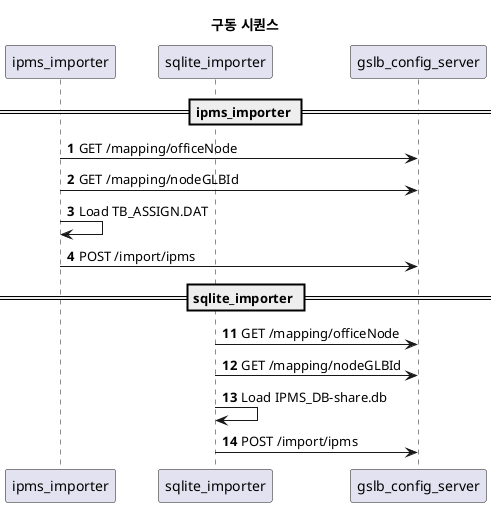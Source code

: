 @startuml
title 구동 시퀀스

participant ipms_importer
participant sqlite_importer
participant gslb_config_server

== ipms_importer ==

autonumber
ipms_importer->gslb_config_server: GET /mapping/officeNode
ipms_importer->gslb_config_server: GET /mapping/nodeGLBId
ipms_importer->ipms_importer: Load TB_ASSIGN.DAT
ipms_importer->gslb_config_server: POST /import/ipms

== sqlite_importer ==

autonumber 11
sqlite_importer->gslb_config_server: GET /mapping/officeNode
sqlite_importer->gslb_config_server: GET /mapping/nodeGLBId
sqlite_importer->sqlite_importer: Load IPMS_DB-share.db
sqlite_importer->gslb_config_server: POST /import/ipms
@enduml
